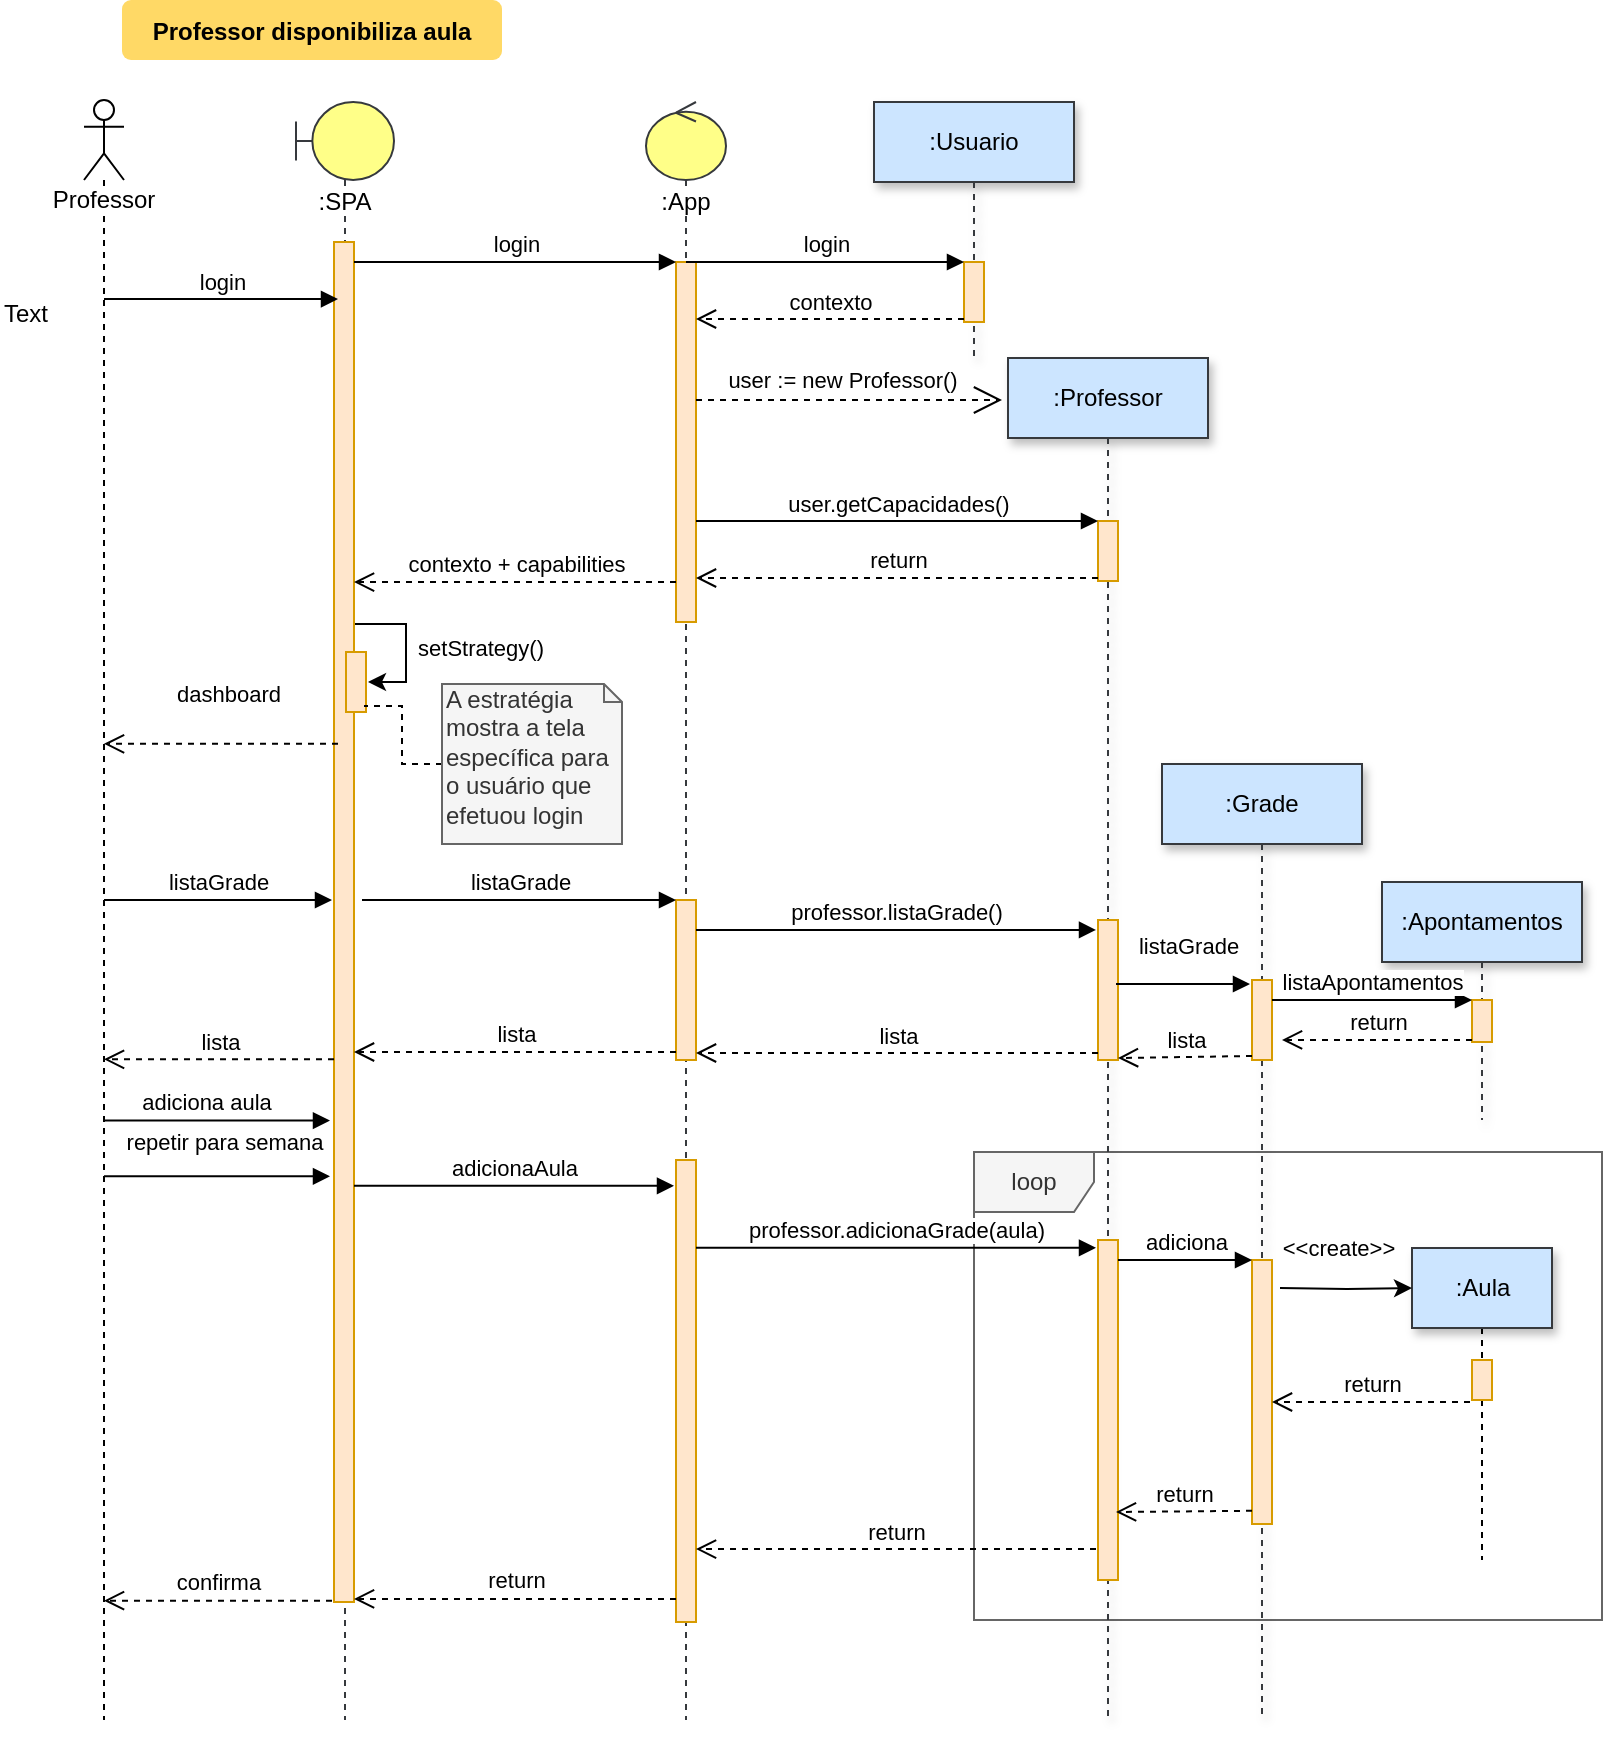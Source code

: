 <mxfile pages="1" version="11.2.8" type="github"><diagram name="Page-1" id="9361dd3d-8414-5efd-6122-117bd74ce7a7"><mxGraphModel dx="891" dy="418" grid="1" gridSize="10" guides="1" tooltips="1" connect="1" arrows="1" fold="1" page="0" pageScale="1.5" pageWidth="826" pageHeight="1169" background="#ffffff" math="0" shadow="0"><root><mxCell id="0"/><mxCell id="1" parent="0"/><mxCell id="yvu0sffzO6h7lt71J7lk-100" value="loop" style="shape=umlFrame;whiteSpace=wrap;html=1;fillColor=#f5f5f5;strokeColor=#666666;fontColor=#333333;gradientColor=none;swimlaneFillColor=none;" parent="1" vertex="1"><mxGeometry x="476" y="596" width="314" height="234" as="geometry"/></mxCell><mxCell id="M3uvzyQkCSbPZBFdtPNu-94" value=":SPA" style="shape=umlLifeline;participant=umlBoundary;perimeter=lifelinePerimeter;whiteSpace=wrap;html=1;container=1;collapsible=0;recursiveResize=0;verticalAlign=top;spacingTop=36;labelBackgroundColor=#ffffff;outlineConnect=0;size=39;fillColor=#ffff88;strokeColor=#36393d;" parent="1" vertex="1"><mxGeometry x="137" y="71" width="49" height="809" as="geometry"/></mxCell><mxCell id="M3uvzyQkCSbPZBFdtPNu-138" value="setStrategy()" style="edgeStyle=orthogonalEdgeStyle;rounded=0;orthogonalLoop=1;jettySize=auto;html=1;entryX=1.1;entryY=0.5;entryDx=0;entryDy=0;entryPerimeter=0;" parent="M3uvzyQkCSbPZBFdtPNu-94" source="M3uvzyQkCSbPZBFdtPNu-102" target="M3uvzyQkCSbPZBFdtPNu-121" edge="1"><mxGeometry x="0.519" y="-42" relative="1" as="geometry"><Array as="points"><mxPoint x="55" y="261"/><mxPoint x="55" y="290"/></Array><mxPoint x="38" y="25" as="offset"/></mxGeometry></mxCell><mxCell id="M3uvzyQkCSbPZBFdtPNu-102" value="" style="html=1;points=[];perimeter=orthogonalPerimeter;fillColor=#ffe6cc;strokeColor=#d79b00;" parent="M3uvzyQkCSbPZBFdtPNu-94" vertex="1"><mxGeometry x="19" y="70" width="10" height="680" as="geometry"/></mxCell><mxCell id="M3uvzyQkCSbPZBFdtPNu-121" value="" style="html=1;points=[];perimeter=orthogonalPerimeter;fillColor=#ffe6cc;strokeColor=#d79b00;" parent="M3uvzyQkCSbPZBFdtPNu-94" vertex="1"><mxGeometry x="25" y="275" width="10" height="30" as="geometry"/></mxCell><mxCell id="71" value="Professor disponibiliza aula" style="rounded=1;fontStyle=1;fillColor=#FFD966;strokeColor=none" parent="1" vertex="1"><mxGeometry x="50" y="20" width="190" height="30" as="geometry"/></mxCell><mxCell id="M3uvzyQkCSbPZBFdtPNu-90" value="Professor&lt;br&gt;" style="shape=umlLifeline;participant=umlActor;perimeter=lifelinePerimeter;whiteSpace=wrap;html=1;container=1;collapsible=0;recursiveResize=0;verticalAlign=top;spacingTop=36;labelBackgroundColor=#ffffff;outlineConnect=0;" parent="1" vertex="1"><mxGeometry x="31" y="70" width="20" height="810" as="geometry"/></mxCell><mxCell id="M3uvzyQkCSbPZBFdtPNu-113" value=":Usuario" style="shape=umlLifeline;perimeter=lifelinePerimeter;whiteSpace=wrap;html=1;container=1;collapsible=0;recursiveResize=0;outlineConnect=0;shadow=1;strokeColor=#36393d;fillColor=#cce5ff;" parent="1" vertex="1"><mxGeometry x="426" y="71" width="100" height="129" as="geometry"/></mxCell><mxCell id="M3uvzyQkCSbPZBFdtPNu-118" value="" style="html=1;points=[];perimeter=orthogonalPerimeter;fillColor=#ffe6cc;strokeColor=#d79b00;" parent="M3uvzyQkCSbPZBFdtPNu-113" vertex="1"><mxGeometry x="45" y="80" width="10" height="30" as="geometry"/></mxCell><mxCell id="M3uvzyQkCSbPZBFdtPNu-114" value=":App" style="shape=umlLifeline;participant=umlControl;perimeter=lifelinePerimeter;whiteSpace=wrap;html=1;container=1;collapsible=0;recursiveResize=0;verticalAlign=top;spacingTop=36;labelBackgroundColor=#ffffff;outlineConnect=0;size=39;fillColor=#ffff88;strokeColor=#36393d;" parent="1" vertex="1"><mxGeometry x="312" y="71" width="40" height="809" as="geometry"/></mxCell><mxCell id="M3uvzyQkCSbPZBFdtPNu-115" value="" style="html=1;points=[];perimeter=orthogonalPerimeter;fillColor=#ffe6cc;strokeColor=#d79b00;" parent="M3uvzyQkCSbPZBFdtPNu-114" vertex="1"><mxGeometry x="15" y="80" width="10" height="180" as="geometry"/></mxCell><mxCell id="yvu0sffzO6h7lt71J7lk-73" value="" style="html=1;points=[];perimeter=orthogonalPerimeter;fillColor=#ffe6cc;strokeColor=#d79b00;" parent="M3uvzyQkCSbPZBFdtPNu-114" vertex="1"><mxGeometry x="15" y="399" width="10" height="80" as="geometry"/></mxCell><mxCell id="yvu0sffzO6h7lt71J7lk-88" value="" style="html=1;points=[];perimeter=orthogonalPerimeter;fillColor=#ffe6cc;strokeColor=#d79b00;" parent="M3uvzyQkCSbPZBFdtPNu-114" vertex="1"><mxGeometry x="15" y="529" width="10" height="231" as="geometry"/></mxCell><mxCell id="M3uvzyQkCSbPZBFdtPNu-116" value="login" style="html=1;verticalAlign=bottom;endArrow=block;entryX=0;entryY=0;" parent="1" source="M3uvzyQkCSbPZBFdtPNu-102" target="M3uvzyQkCSbPZBFdtPNu-115" edge="1"><mxGeometry relative="1" as="geometry"><mxPoint x="205" y="151" as="sourcePoint"/></mxGeometry></mxCell><mxCell id="M3uvzyQkCSbPZBFdtPNu-117" value="contexto + capabilities" style="html=1;verticalAlign=bottom;endArrow=open;dashed=1;endSize=8;exitX=0;exitY=0.889;exitDx=0;exitDy=0;exitPerimeter=0;" parent="1" source="M3uvzyQkCSbPZBFdtPNu-115" target="M3uvzyQkCSbPZBFdtPNu-102" edge="1"><mxGeometry relative="1" as="geometry"><mxPoint x="205" y="227" as="targetPoint"/></mxGeometry></mxCell><mxCell id="M3uvzyQkCSbPZBFdtPNu-120" value="contexto" style="html=1;verticalAlign=bottom;endArrow=open;dashed=1;endSize=8;exitX=0;exitY=0.95;" parent="1" source="M3uvzyQkCSbPZBFdtPNu-118" target="M3uvzyQkCSbPZBFdtPNu-115" edge="1"><mxGeometry relative="1" as="geometry"><mxPoint x="325" y="227" as="targetPoint"/></mxGeometry></mxCell><mxCell id="M3uvzyQkCSbPZBFdtPNu-119" value="login" style="html=1;verticalAlign=bottom;endArrow=block;entryX=0;entryY=0;" parent="1" source="M3uvzyQkCSbPZBFdtPNu-114" target="M3uvzyQkCSbPZBFdtPNu-118" edge="1"><mxGeometry relative="1" as="geometry"><mxPoint x="325" y="151" as="sourcePoint"/></mxGeometry></mxCell><mxCell id="M3uvzyQkCSbPZBFdtPNu-123" value="login" style="html=1;verticalAlign=bottom;endArrow=block;entryX=0.2;entryY=0.042;entryDx=0;entryDy=0;entryPerimeter=0;" parent="1" source="M3uvzyQkCSbPZBFdtPNu-90" target="M3uvzyQkCSbPZBFdtPNu-102" edge="1"><mxGeometry width="80" relative="1" as="geometry"><mxPoint x="60" y="150" as="sourcePoint"/><mxPoint x="140" y="150" as="targetPoint"/></mxGeometry></mxCell><mxCell id="M3uvzyQkCSbPZBFdtPNu-124" value="dashboard" style="html=1;verticalAlign=bottom;endArrow=open;dashed=1;endSize=8;exitX=0.2;exitY=0.369;exitDx=0;exitDy=0;exitPerimeter=0;" parent="1" source="M3uvzyQkCSbPZBFdtPNu-102" target="M3uvzyQkCSbPZBFdtPNu-90" edge="1"><mxGeometry x="-0.058" y="-16" relative="1" as="geometry"><mxPoint x="140" y="390" as="sourcePoint"/><mxPoint x="59.5" y="331.04" as="targetPoint"/><mxPoint as="offset"/></mxGeometry></mxCell><mxCell id="M3uvzyQkCSbPZBFdtPNu-125" value=":Professor" style="shape=umlLifeline;perimeter=lifelinePerimeter;whiteSpace=wrap;html=1;container=1;collapsible=0;recursiveResize=0;outlineConnect=0;shadow=1;strokeColor=#36393d;fillColor=#cce5ff;" parent="1" vertex="1"><mxGeometry x="493" y="199" width="100" height="681" as="geometry"/></mxCell><mxCell id="M3uvzyQkCSbPZBFdtPNu-135" value="" style="html=1;points=[];perimeter=orthogonalPerimeter;fillColor=#ffe6cc;strokeColor=#d79b00;" parent="M3uvzyQkCSbPZBFdtPNu-125" vertex="1"><mxGeometry x="45" y="81.5" width="10" height="30" as="geometry"/></mxCell><mxCell id="yvu0sffzO6h7lt71J7lk-76" value="" style="html=1;points=[];perimeter=orthogonalPerimeter;fillColor=#ffe6cc;strokeColor=#d79b00;" parent="M3uvzyQkCSbPZBFdtPNu-125" vertex="1"><mxGeometry x="45" y="281" width="10" height="70" as="geometry"/></mxCell><mxCell id="M3uvzyQkCSbPZBFdtPNu-133" value="user := new Professor()" style="endArrow=open;endSize=12;dashed=1;html=1;" parent="1" source="M3uvzyQkCSbPZBFdtPNu-115" edge="1"><mxGeometry x="-0.046" y="10" width="160" relative="1" as="geometry"><mxPoint x="338" y="230" as="sourcePoint"/><mxPoint x="490" y="220" as="targetPoint"/><mxPoint as="offset"/><Array as="points"/></mxGeometry></mxCell><mxCell id="M3uvzyQkCSbPZBFdtPNu-136" value="user.getCapacidades()" style="html=1;verticalAlign=bottom;endArrow=block;entryX=0;entryY=0;" parent="1" source="M3uvzyQkCSbPZBFdtPNu-115" target="M3uvzyQkCSbPZBFdtPNu-135" edge="1"><mxGeometry relative="1" as="geometry"><mxPoint x="487" y="250" as="sourcePoint"/></mxGeometry></mxCell><mxCell id="M3uvzyQkCSbPZBFdtPNu-137" value="return" style="html=1;verticalAlign=bottom;endArrow=open;dashed=1;endSize=8;exitX=0;exitY=0.95;" parent="1" source="M3uvzyQkCSbPZBFdtPNu-135" target="M3uvzyQkCSbPZBFdtPNu-115" edge="1"><mxGeometry relative="1" as="geometry"><mxPoint x="487" y="326" as="targetPoint"/></mxGeometry></mxCell><mxCell id="yPC5T3e3hvZb6pGQuh28-72" style="edgeStyle=orthogonalEdgeStyle;rounded=0;orthogonalLoop=1;jettySize=auto;html=1;entryX=0.9;entryY=0.9;entryDx=0;entryDy=0;entryPerimeter=0;dashed=1;endArrow=none;endFill=0;" parent="1" source="yPC5T3e3hvZb6pGQuh28-71" target="M3uvzyQkCSbPZBFdtPNu-121" edge="1"><mxGeometry relative="1" as="geometry"/></mxCell><mxCell id="yPC5T3e3hvZb6pGQuh28-71" value="&lt;blockquote style=&quot;margin: 0 0 0 40px ; border: none ; padding: 0px&quot;&gt;&lt;/blockquote&gt;&lt;span&gt;A estratégia&lt;/span&gt;&lt;br&gt;&lt;blockquote style=&quot;margin: 0 0 0 40px ; border: none ; padding: 0px&quot;&gt;&lt;/blockquote&gt;&lt;span&gt;mostra a tela específica para&lt;/span&gt;&lt;br&gt;&lt;blockquote style=&quot;margin: 0 0 0 40px ; border: none ; padding: 0px&quot;&gt; &lt;/blockquote&gt;&lt;span&gt;o usuário que&lt;/span&gt;&lt;br&gt; efetuou login" style="shape=note;whiteSpace=wrap;html=1;size=9;verticalAlign=top;align=left;spacingTop=-6;fillColor=#f5f5f5;strokeColor=#666666;fontColor=#333333;" parent="1" vertex="1"><mxGeometry x="210" y="362" width="90" height="80" as="geometry"/></mxCell><mxCell id="yvu0sffzO6h7lt71J7lk-71" value=":Grade" style="shape=umlLifeline;perimeter=lifelinePerimeter;whiteSpace=wrap;html=1;container=1;collapsible=0;recursiveResize=0;outlineConnect=0;shadow=1;strokeColor=#36393d;fillColor=#cce5ff;" parent="1" vertex="1"><mxGeometry x="570" y="402" width="100" height="478" as="geometry"/></mxCell><mxCell id="rR2cdZ6DlCTuK8srPq2P-78" value="" style="html=1;points=[];perimeter=orthogonalPerimeter;strokeColor=#d79b00;fillColor=#ffe6cc;" vertex="1" parent="yvu0sffzO6h7lt71J7lk-71"><mxGeometry x="45" y="248" width="10" height="132" as="geometry"/></mxCell><mxCell id="yvu0sffzO6h7lt71J7lk-72" value="listaGrade" style="html=1;verticalAlign=bottom;endArrow=block;" parent="1" source="M3uvzyQkCSbPZBFdtPNu-90" edge="1"><mxGeometry width="80" relative="1" as="geometry"><mxPoint x="60" y="470" as="sourcePoint"/><mxPoint x="155" y="470" as="targetPoint"/></mxGeometry></mxCell><mxCell id="yvu0sffzO6h7lt71J7lk-74" value="listaGrade" style="html=1;verticalAlign=bottom;endArrow=block;entryX=0;entryY=0;" parent="1" target="yvu0sffzO6h7lt71J7lk-73" edge="1"><mxGeometry relative="1" as="geometry"><mxPoint x="170" y="470" as="sourcePoint"/></mxGeometry></mxCell><mxCell id="yvu0sffzO6h7lt71J7lk-75" value="lista" style="html=1;verticalAlign=bottom;endArrow=open;dashed=1;endSize=8;exitX=0;exitY=0.95;" parent="1" source="yvu0sffzO6h7lt71J7lk-73" target="M3uvzyQkCSbPZBFdtPNu-102" edge="1"><mxGeometry relative="1" as="geometry"><mxPoint x="169" y="546" as="targetPoint"/></mxGeometry></mxCell><mxCell id="yvu0sffzO6h7lt71J7lk-77" value="professor.listaGrade()" style="html=1;verticalAlign=bottom;endArrow=block;entryX=-0.1;entryY=0.071;entryDx=0;entryDy=0;entryPerimeter=0;" parent="1" source="yvu0sffzO6h7lt71J7lk-73" target="yvu0sffzO6h7lt71J7lk-76" edge="1"><mxGeometry relative="1" as="geometry"><mxPoint x="360" y="485" as="sourcePoint"/><mxPoint x="530" y="490" as="targetPoint"/></mxGeometry></mxCell><mxCell id="yvu0sffzO6h7lt71J7lk-78" value="lista" style="html=1;verticalAlign=bottom;endArrow=open;dashed=1;endSize=8;exitX=0;exitY=0.95;" parent="1" source="yvu0sffzO6h7lt71J7lk-76" target="yvu0sffzO6h7lt71J7lk-73" edge="1"><mxGeometry relative="1" as="geometry"><mxPoint x="401" y="573.5" as="targetPoint"/></mxGeometry></mxCell><mxCell id="yvu0sffzO6h7lt71J7lk-79" value="lista" style="html=1;verticalAlign=bottom;endArrow=open;dashed=1;endSize=8;exitX=0;exitY=0.601;exitDx=0;exitDy=0;exitPerimeter=0;" parent="1" source="M3uvzyQkCSbPZBFdtPNu-102" target="M3uvzyQkCSbPZBFdtPNu-90" edge="1"><mxGeometry relative="1" as="geometry"><mxPoint x="150" y="545" as="sourcePoint"/><mxPoint x="76" y="547" as="targetPoint"/></mxGeometry></mxCell><mxCell id="yvu0sffzO6h7lt71J7lk-81" value="" style="html=1;points=[];perimeter=orthogonalPerimeter;fillColor=#ffe6cc;strokeColor=#d79b00;" parent="1" vertex="1"><mxGeometry x="615" y="510" width="10" height="40" as="geometry"/></mxCell><mxCell id="yvu0sffzO6h7lt71J7lk-82" value="listaGrade" style="html=1;verticalAlign=bottom;endArrow=block;entryX=-0.1;entryY=0.05;entryDx=0;entryDy=0;entryPerimeter=0;" parent="1" target="yvu0sffzO6h7lt71J7lk-81" edge="1"><mxGeometry x="0.068" y="10" relative="1" as="geometry"><mxPoint x="547" y="512" as="sourcePoint"/><mxPoint as="offset"/></mxGeometry></mxCell><mxCell id="yvu0sffzO6h7lt71J7lk-83" value="lista" style="html=1;verticalAlign=bottom;endArrow=open;dashed=1;endSize=8;exitX=0;exitY=0.95;entryX=1;entryY=0.986;entryDx=0;entryDy=0;entryPerimeter=0;" parent="1" source="yvu0sffzO6h7lt71J7lk-81" target="yvu0sffzO6h7lt71J7lk-76" edge="1"><mxGeometry relative="1" as="geometry"><mxPoint x="583" y="586" as="targetPoint"/></mxGeometry></mxCell><mxCell id="yvu0sffzO6h7lt71J7lk-87" value="adiciona aula" style="html=1;verticalAlign=bottom;endArrow=block;entryX=-0.2;entryY=0.646;entryDx=0;entryDy=0;entryPerimeter=0;" parent="1" source="M3uvzyQkCSbPZBFdtPNu-90" target="M3uvzyQkCSbPZBFdtPNu-102" edge="1"><mxGeometry x="-0.128" width="80" relative="1" as="geometry"><mxPoint x="60" y="594" as="sourcePoint"/><mxPoint x="130" y="650" as="targetPoint"/><mxPoint x="1" as="offset"/></mxGeometry></mxCell><mxCell id="yvu0sffzO6h7lt71J7lk-89" value="adicionaAula" style="html=1;verticalAlign=bottom;endArrow=block;entryX=-0.1;entryY=0.056;entryDx=0;entryDy=0;entryPerimeter=0;" parent="1" source="M3uvzyQkCSbPZBFdtPNu-102" target="yvu0sffzO6h7lt71J7lk-88" edge="1"><mxGeometry relative="1" as="geometry"><mxPoint x="257" y="600" as="sourcePoint"/></mxGeometry></mxCell><mxCell id="yvu0sffzO6h7lt71J7lk-90" value="return" style="html=1;verticalAlign=bottom;endArrow=open;dashed=1;endSize=8;exitX=0;exitY=0.95;" parent="1" source="yvu0sffzO6h7lt71J7lk-88" target="M3uvzyQkCSbPZBFdtPNu-102" edge="1"><mxGeometry relative="1" as="geometry"><mxPoint x="257" y="676" as="targetPoint"/></mxGeometry></mxCell><mxCell id="yvu0sffzO6h7lt71J7lk-92" value="professor.adicionaGrade(aula)" style="html=1;verticalAlign=bottom;endArrow=block;entryX=-0.1;entryY=0.023;entryDx=0;entryDy=0;entryPerimeter=0;" parent="1" source="yvu0sffzO6h7lt71J7lk-88" target="yvu0sffzO6h7lt71J7lk-91" edge="1"><mxGeometry relative="1" as="geometry"><mxPoint x="350" y="732" as="sourcePoint"/></mxGeometry></mxCell><mxCell id="yvu0sffzO6h7lt71J7lk-93" value="return" style="html=1;verticalAlign=bottom;endArrow=open;dashed=1;endSize=8;exitX=-0.1;exitY=0.909;exitDx=0;exitDy=0;exitPerimeter=0;" parent="1" source="yvu0sffzO6h7lt71J7lk-91" target="yvu0sffzO6h7lt71J7lk-88" edge="1"><mxGeometry relative="1" as="geometry"><mxPoint x="468" y="676" as="targetPoint"/></mxGeometry></mxCell><mxCell id="yvu0sffzO6h7lt71J7lk-99" value="repetir para semana" style="html=1;verticalAlign=bottom;endArrow=block;entryX=-0.2;entryY=0.687;entryDx=0;entryDy=0;entryPerimeter=0;" parent="1" source="M3uvzyQkCSbPZBFdtPNu-90" target="M3uvzyQkCSbPZBFdtPNu-102" edge="1"><mxGeometry x="0.049" y="8" width="80" relative="1" as="geometry"><mxPoint x="60" y="620" as="sourcePoint"/><mxPoint x="153" y="630" as="targetPoint"/><mxPoint as="offset"/></mxGeometry></mxCell><mxCell id="rR2cdZ6DlCTuK8srPq2P-85" style="edgeStyle=orthogonalEdgeStyle;rounded=0;orthogonalLoop=1;jettySize=auto;html=1;entryX=0.5;entryY=0.04;entryDx=0;entryDy=0;entryPerimeter=0;endArrow=none;endFill=0;dashed=1;" edge="1" parent="1" source="yvu0sffzO6h7lt71J7lk-97"><mxGeometry relative="1" as="geometry"><mxPoint x="730" y="715" as="targetPoint"/></mxGeometry></mxCell><mxCell id="yvu0sffzO6h7lt71J7lk-97" value=":Aula" style="html=1;shadow=1;strokeColor=#36393d;fillColor=#cce5ff;" parent="1" vertex="1"><mxGeometry x="695" y="644" width="70" height="40" as="geometry"/></mxCell><mxCell id="yvu0sffzO6h7lt71J7lk-91" value="" style="html=1;points=[];perimeter=orthogonalPerimeter;strokeColor=#d79b00;fillColor=#ffe6cc;" parent="1" vertex="1"><mxGeometry x="538" y="640" width="10" height="170" as="geometry"/></mxCell><mxCell id="yvu0sffzO6h7lt71J7lk-101" value="&amp;lt;&amp;lt;create&amp;gt;&amp;gt;" style="edgeStyle=orthogonalEdgeStyle;rounded=0;orthogonalLoop=1;jettySize=auto;html=1;entryX=0;entryY=0.5;entryDx=0;entryDy=0;" parent="1" target="yvu0sffzO6h7lt71J7lk-97" edge="1"><mxGeometry x="-0.127" y="20" relative="1" as="geometry"><mxPoint as="offset"/><mxPoint x="629" y="664" as="sourcePoint"/><mxPoint x="726" y="664" as="targetPoint"/></mxGeometry></mxCell><mxCell id="yvu0sffzO6h7lt71J7lk-102" value="confirma" style="html=1;verticalAlign=bottom;endArrow=open;dashed=1;endSize=8;exitX=-0.1;exitY=0.999;exitDx=0;exitDy=0;exitPerimeter=0;" parent="1" source="M3uvzyQkCSbPZBFdtPNu-102" target="M3uvzyQkCSbPZBFdtPNu-90" edge="1"><mxGeometry relative="1" as="geometry"><mxPoint x="143.5" y="761" as="sourcePoint"/><mxPoint x="63.5" y="760.5" as="targetPoint"/></mxGeometry></mxCell><mxCell id="02QeFAJdHah_Yg4VGRRc-71" value="Text" style="text;html=1;resizable=0;points=[];autosize=1;align=left;verticalAlign=top;spacingTop=-4;" parent="1" vertex="1"><mxGeometry x="-11" y="167" width="40" height="20" as="geometry"/></mxCell><mxCell id="rR2cdZ6DlCTuK8srPq2P-71" value=":Apontamentos" style="shape=umlLifeline;perimeter=lifelinePerimeter;whiteSpace=wrap;html=1;container=1;collapsible=0;recursiveResize=0;outlineConnect=0;shadow=1;strokeColor=#36393d;fillColor=#cce5ff;" vertex="1" parent="1"><mxGeometry x="680" y="461" width="100" height="119" as="geometry"/></mxCell><mxCell id="rR2cdZ6DlCTuK8srPq2P-72" value="" style="html=1;points=[];perimeter=orthogonalPerimeter;strokeColor=#d79b00;fillColor=#ffe6cc;" vertex="1" parent="rR2cdZ6DlCTuK8srPq2P-71"><mxGeometry x="45" y="59" width="10" height="21" as="geometry"/></mxCell><mxCell id="rR2cdZ6DlCTuK8srPq2P-74" value="return" style="html=1;verticalAlign=bottom;endArrow=open;dashed=1;endSize=8;exitX=0;exitY=0.95;entryX=1.5;entryY=0.749;entryDx=0;entryDy=0;entryPerimeter=0;" edge="1" source="rR2cdZ6DlCTuK8srPq2P-72" parent="1" target="yvu0sffzO6h7lt71J7lk-81"><mxGeometry relative="1" as="geometry"><mxPoint x="660" y="591" as="targetPoint"/></mxGeometry></mxCell><mxCell id="rR2cdZ6DlCTuK8srPq2P-73" value="listaApontamentos" style="html=1;verticalAlign=bottom;endArrow=block;entryX=0;entryY=0;" edge="1" target="rR2cdZ6DlCTuK8srPq2P-72" parent="1" source="yvu0sffzO6h7lt71J7lk-81"><mxGeometry relative="1" as="geometry"><mxPoint x="660" y="515" as="sourcePoint"/></mxGeometry></mxCell><mxCell id="rR2cdZ6DlCTuK8srPq2P-79" value="adiciona" style="html=1;verticalAlign=bottom;endArrow=block;entryX=0;entryY=0;" edge="1" target="rR2cdZ6DlCTuK8srPq2P-78" parent="1" source="yvu0sffzO6h7lt71J7lk-91"><mxGeometry relative="1" as="geometry"><mxPoint x="548" y="626" as="sourcePoint"/></mxGeometry></mxCell><mxCell id="rR2cdZ6DlCTuK8srPq2P-80" value="return" style="html=1;verticalAlign=bottom;endArrow=open;dashed=1;endSize=8;exitX=0;exitY=0.95;entryX=0.9;entryY=0.8;entryDx=0;entryDy=0;entryPerimeter=0;" edge="1" source="rR2cdZ6DlCTuK8srPq2P-78" parent="1" target="yvu0sffzO6h7lt71J7lk-91"><mxGeometry relative="1" as="geometry"><mxPoint x="548" y="702" as="targetPoint"/></mxGeometry></mxCell><mxCell id="rR2cdZ6DlCTuK8srPq2P-92" value="return" style="html=1;verticalAlign=bottom;endArrow=open;dashed=1;endSize=8;exitX=-0.1;exitY=1.05;exitDx=0;exitDy=0;exitPerimeter=0;" edge="1" parent="1" source="rR2cdZ6DlCTuK8srPq2P-93" target="rR2cdZ6DlCTuK8srPq2P-78"><mxGeometry relative="1" as="geometry"><mxPoint x="730" y="710" as="sourcePoint"/><mxPoint x="625" y="680" as="targetPoint"/></mxGeometry></mxCell><mxCell id="rR2cdZ6DlCTuK8srPq2P-95" value="" style="edgeStyle=orthogonalEdgeStyle;rounded=0;orthogonalLoop=1;jettySize=auto;html=1;endArrow=none;endFill=0;dashed=1;" edge="1" parent="1" source="rR2cdZ6DlCTuK8srPq2P-93"><mxGeometry relative="1" as="geometry"><mxPoint x="730" y="800" as="targetPoint"/></mxGeometry></mxCell><mxCell id="rR2cdZ6DlCTuK8srPq2P-93" value="" style="html=1;points=[];perimeter=orthogonalPerimeter;strokeColor=#d79b00;fillColor=#ffe6cc;" vertex="1" parent="1"><mxGeometry x="725" y="700" width="10" height="20" as="geometry"/></mxCell></root></mxGraphModel></diagram></mxfile>